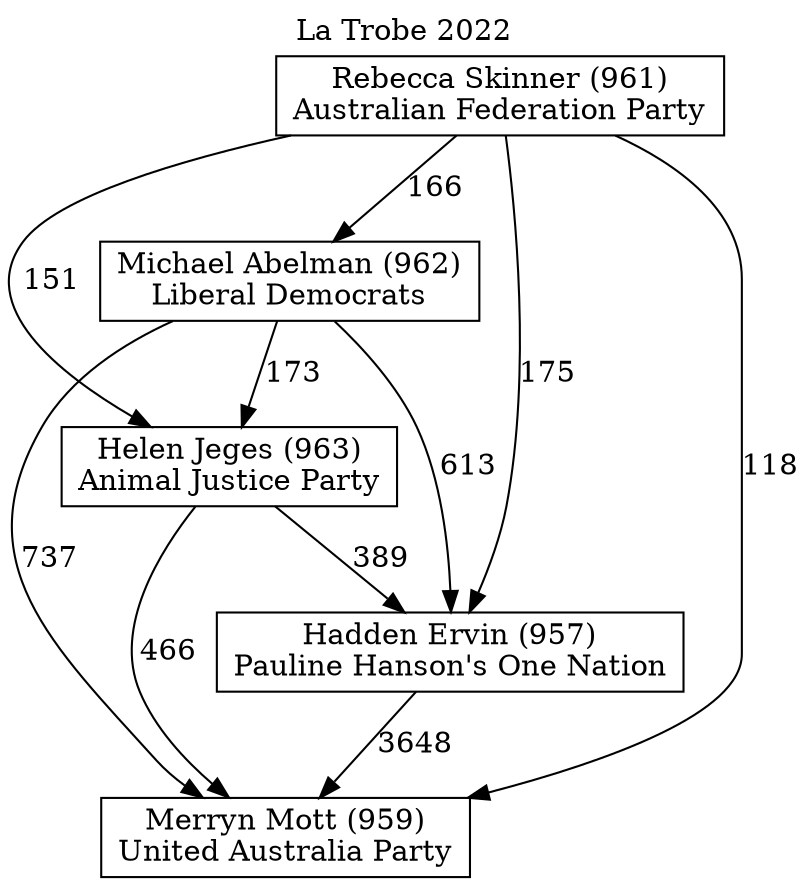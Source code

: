 // House preference flow
digraph "Merryn Mott (959)_La Trobe_2022" {
	graph [label="La Trobe 2022" labelloc=t mclimit=10]
	node [shape=box]
	"Merryn Mott (959)" [label="Merryn Mott (959)
United Australia Party"]
	"Hadden Ervin (957)" [label="Hadden Ervin (957)
Pauline Hanson's One Nation"]
	"Helen Jeges (963)" [label="Helen Jeges (963)
Animal Justice Party"]
	"Michael Abelman (962)" [label="Michael Abelman (962)
Liberal Democrats"]
	"Rebecca Skinner (961)" [label="Rebecca Skinner (961)
Australian Federation Party"]
	"Hadden Ervin (957)" -> "Merryn Mott (959)" [label=3648]
	"Helen Jeges (963)" -> "Hadden Ervin (957)" [label=389]
	"Michael Abelman (962)" -> "Helen Jeges (963)" [label=173]
	"Rebecca Skinner (961)" -> "Michael Abelman (962)" [label=166]
	"Helen Jeges (963)" -> "Merryn Mott (959)" [label=466]
	"Michael Abelman (962)" -> "Merryn Mott (959)" [label=737]
	"Rebecca Skinner (961)" -> "Merryn Mott (959)" [label=118]
	"Rebecca Skinner (961)" -> "Helen Jeges (963)" [label=151]
	"Michael Abelman (962)" -> "Hadden Ervin (957)" [label=613]
	"Rebecca Skinner (961)" -> "Hadden Ervin (957)" [label=175]
}
